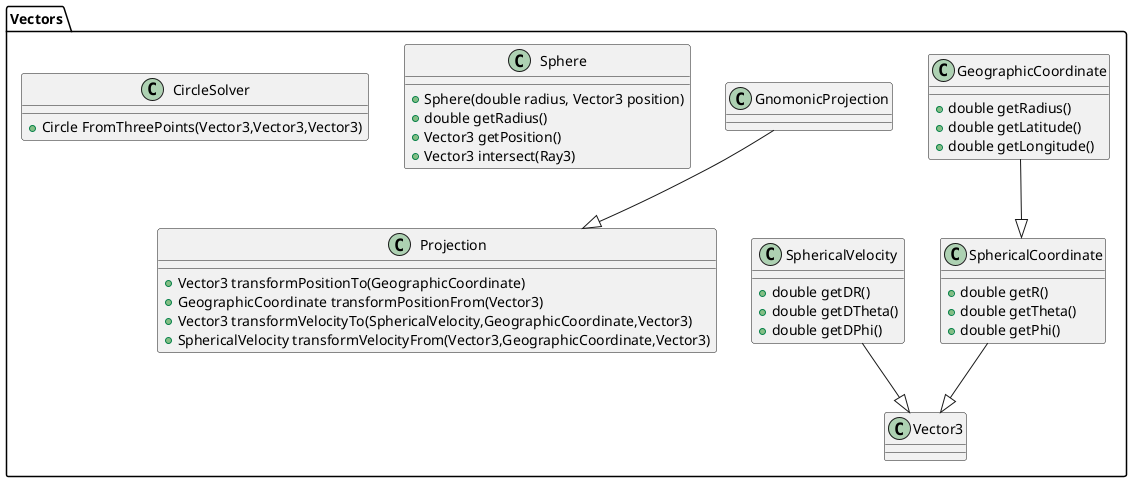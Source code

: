 @startuml

package "Vectors" {
  class GeographicCoordinate {
    +double getRadius()
    +double getLatitude()
    +double getLongitude()
  }

  class SphericalCoordinate {
    +double getR()
    +double getTheta()
    +double getPhi()
  }

  class SphericalVelocity {
    +double getDR()
    +double getDTheta()
    +double getDPhi()
  }

  class Projection {
    +Vector3 transformPositionTo(GeographicCoordinate)
    +GeographicCoordinate transformPositionFrom(Vector3)
    +Vector3 transformVelocityTo(SphericalVelocity,GeographicCoordinate,Vector3)
    +SphericalVelocity transformVelocityFrom(Vector3,GeographicCoordinate,Vector3)
  }

  class GnomonicProjection {

  }

  class Sphere {
    +Sphere(double radius, Vector3 position)
    +double getRadius()
    +Vector3 getPosition()
    +Vector3 intersect(Ray3)
  }

  class CircleSolver {
    +Circle FromThreePoints(Vector3,Vector3,Vector3)
  }

  GnomonicProjection --|> Projection

  GeographicCoordinate --|> SphericalCoordinate
  SphericalCoordinate --|> Vector3
  SphericalVelocity --|> Vector3
}

@enduml
